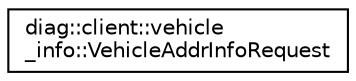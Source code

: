digraph "Graphical Class Hierarchy"
{
 // LATEX_PDF_SIZE
  edge [fontname="Helvetica",fontsize="10",labelfontname="Helvetica",labelfontsize="10"];
  node [fontname="Helvetica",fontsize="10",shape=record];
  rankdir="LR";
  Node0 [label="diag::client::vehicle\l_info::VehicleAddrInfoRequest",height=0.2,width=0.4,color="black", fillcolor="white", style="filled",URL="$structdiag_1_1client_1_1vehicle__info_1_1VehicleAddrInfoRequest.html",tooltip="Struct containing Vehicle selection mode."];
}
